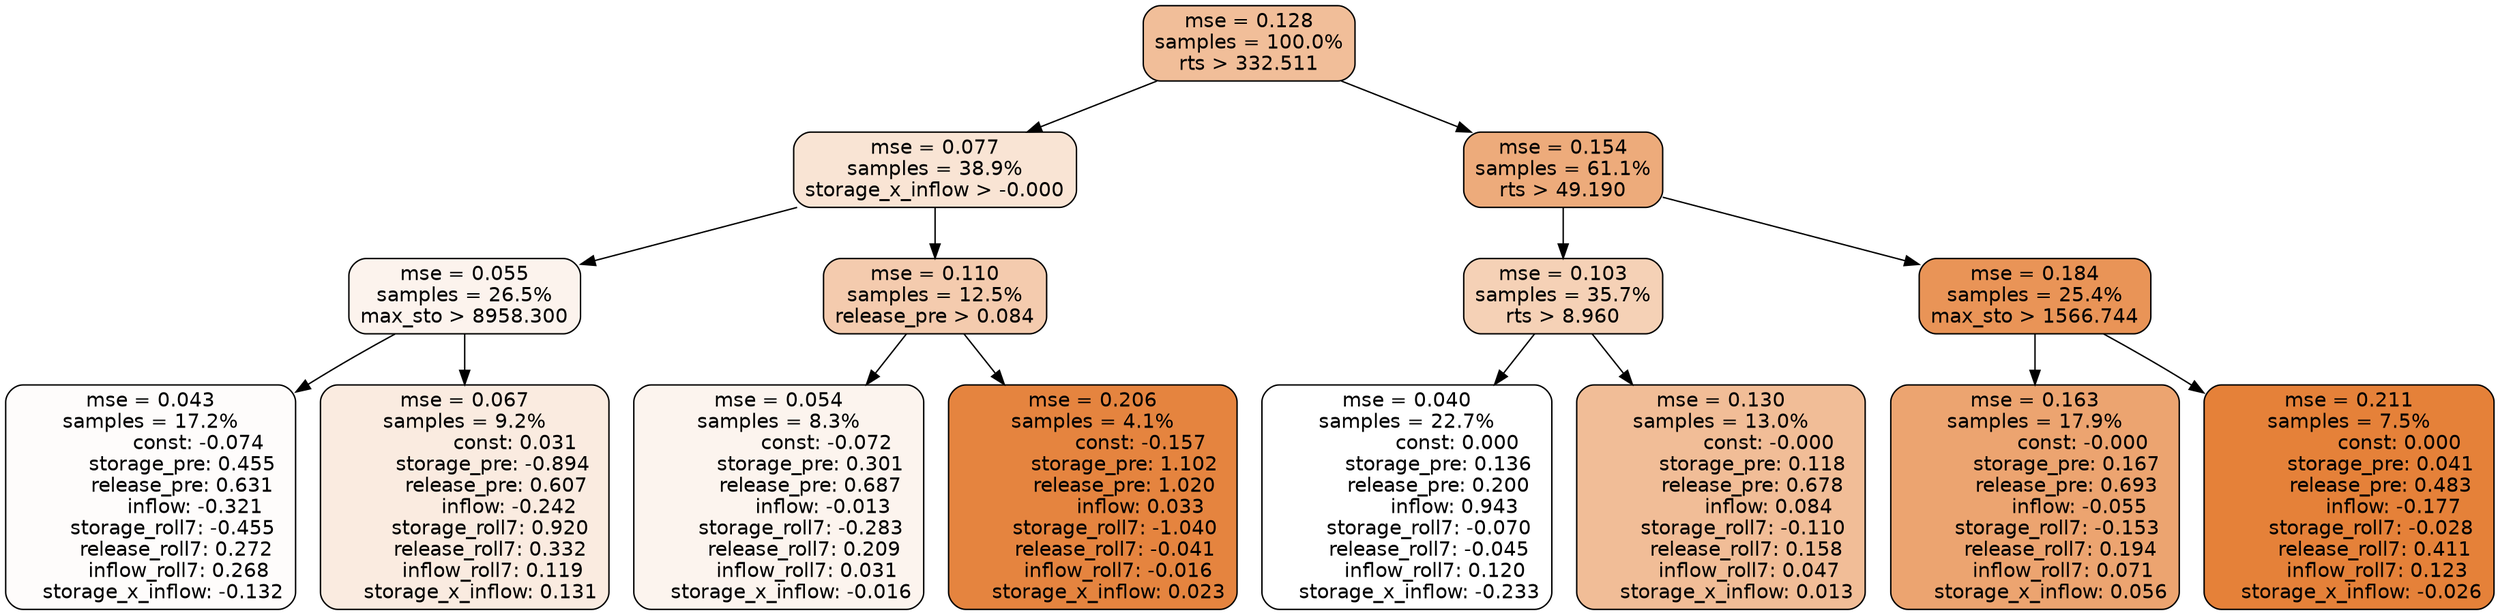 digraph tree {
node [shape=rectangle, style="filled, rounded", color="black", fontname=helvetica] ;
edge [fontname=helvetica] ;
	"0" [label="mse = 0.128
samples = 100.0%
rts > 332.511", fillcolor="#f1be99"]
	"8" [label="mse = 0.077
samples = 38.9%
storage_x_inflow > -0.000", fillcolor="#f9e4d4"]
	"1" [label="mse = 0.154
samples = 61.1%
rts > 49.190", fillcolor="#edab7b"]
	"9" [label="mse = 0.055
samples = 26.5%
max_sto > 8958.300", fillcolor="#fcf3ed"]
	"12" [label="mse = 0.110
samples = 12.5%
release_pre > 0.084", fillcolor="#f4cbae"]
	"2" [label="mse = 0.103
samples = 35.7%
rts > 8.960", fillcolor="#f5d1b6"]
	"5" [label="mse = 0.184
samples = 25.4%
max_sto > 1566.744", fillcolor="#e99457"]
	"10" [label="mse = 0.043
samples = 17.2%
               const: -0.074
          storage_pre: 0.455
          release_pre: 0.631
              inflow: -0.321
       storage_roll7: -0.455
        release_roll7: 0.272
         inflow_roll7: 0.268
    storage_x_inflow: -0.132", fillcolor="#fefcfb"]
	"11" [label="mse = 0.067
samples = 9.2%
                const: 0.031
         storage_pre: -0.894
          release_pre: 0.607
              inflow: -0.242
        storage_roll7: 0.920
        release_roll7: 0.332
         inflow_roll7: 0.119
     storage_x_inflow: 0.131", fillcolor="#faebe0"]
	"13" [label="mse = 0.054
samples = 8.3%
               const: -0.072
          storage_pre: 0.301
          release_pre: 0.687
              inflow: -0.013
       storage_roll7: -0.283
        release_roll7: 0.209
         inflow_roll7: 0.031
    storage_x_inflow: -0.016", fillcolor="#fcf4ee"]
	"14" [label="mse = 0.206
samples = 4.1%
               const: -0.157
          storage_pre: 1.102
          release_pre: 1.020
               inflow: 0.033
       storage_roll7: -1.040
       release_roll7: -0.041
        inflow_roll7: -0.016
     storage_x_inflow: 0.023", fillcolor="#e5843f"]
	"3" [label="mse = 0.040
samples = 22.7%
                const: 0.000
          storage_pre: 0.136
          release_pre: 0.200
               inflow: 0.943
       storage_roll7: -0.070
       release_roll7: -0.045
         inflow_roll7: 0.120
    storage_x_inflow: -0.233", fillcolor="#ffffff"]
	"4" [label="mse = 0.130
samples = 13.0%
               const: -0.000
          storage_pre: 0.118
          release_pre: 0.678
               inflow: 0.084
       storage_roll7: -0.110
        release_roll7: 0.158
         inflow_roll7: 0.047
     storage_x_inflow: 0.013", fillcolor="#f1bd97"]
	"6" [label="mse = 0.163
samples = 17.9%
               const: -0.000
          storage_pre: 0.167
          release_pre: 0.693
              inflow: -0.055
       storage_roll7: -0.153
        release_roll7: 0.194
         inflow_roll7: 0.071
     storage_x_inflow: 0.056", fillcolor="#eca470"]
	"7" [label="mse = 0.211
samples = 7.5%
                const: 0.000
          storage_pre: 0.041
          release_pre: 0.483
              inflow: -0.177
       storage_roll7: -0.028
        release_roll7: 0.411
         inflow_roll7: 0.123
    storage_x_inflow: -0.026", fillcolor="#e58139"]

	"0" -> "1"
	"0" -> "8"
	"8" -> "9"
	"8" -> "12"
	"1" -> "2"
	"1" -> "5"
	"9" -> "10"
	"9" -> "11"
	"12" -> "13"
	"12" -> "14"
	"2" -> "3"
	"2" -> "4"
	"5" -> "6"
	"5" -> "7"
}